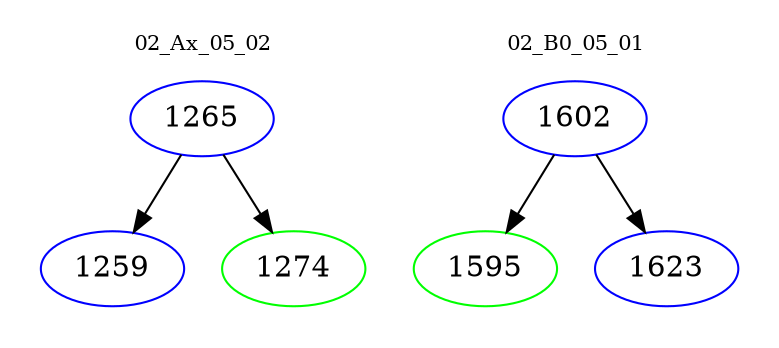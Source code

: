 digraph{
subgraph cluster_0 {
color = white
label = "02_Ax_05_02";
fontsize=10;
T0_1265 [label="1265", color="blue"]
T0_1265 -> T0_1259 [color="black"]
T0_1259 [label="1259", color="blue"]
T0_1265 -> T0_1274 [color="black"]
T0_1274 [label="1274", color="green"]
}
subgraph cluster_1 {
color = white
label = "02_B0_05_01";
fontsize=10;
T1_1602 [label="1602", color="blue"]
T1_1602 -> T1_1595 [color="black"]
T1_1595 [label="1595", color="green"]
T1_1602 -> T1_1623 [color="black"]
T1_1623 [label="1623", color="blue"]
}
}
